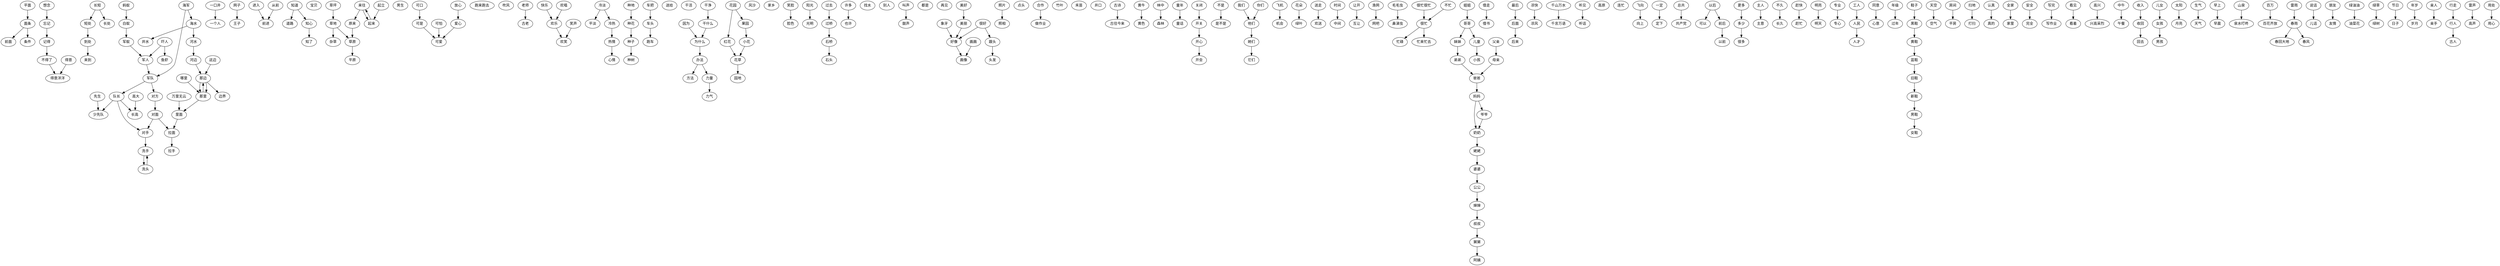 digraph G {

#六单元

面条
想念
忘记
长短
短处
对方
前面
一口井
网子
进入
从前
前进
知道
道路
这边
宝贝
鱼虾
原来
草原
平原
男生
爱心
可爱
跑来跑去
吹风
草地
老师
快乐
欢乐
古老
冷淡
平淡
冷热
热情
种地
种花
心情
对面
对手
车把
送给
干活

#五单元
因为
花园
风沙
海水
井水
家乡
园地
笑脸
脸色
阳光
光明
为什么
可口
可是
石头
办法
方法
许多
也许
找水
别人
到处
来到
那边
那里
吓人
叫声
都是
再见
象牙
好像
画像
照片
点头
做作业
海军
军队
竹叶
禾苗
石桥
井口

#四单元
古诗
起立
黄牛
黄色
林中
童年
童话
关闭
不是
我们
飞机
机会
美好
花朵
绿叶
他们
她们
送走
欢送
过去
时间
让开
得意
来往
网吧
很好
毛毛虫
古往今来
河水
很忙很忙
河边
哪里
姐姐
借走
借书
可怕
跟头
最后
力量
凉快
凉风

#第三单元
千山万水
千言万语
听见
听话
高原
连忙
飞向
向上
一定
欢唱
总共
以后
可以
更多
主人
主意
干净
不久
长久
先生
赶快
起来
明亮
干什么
专业
专心
工人
人才
同意
年级
队长
少先队
鞋子
蚂蚁
前后
以前
渔网
天空
空气
房间
平房

#第二单元
洗头
扫地
打扫
认真
父亲
母亲
爸爸
全家
家里
安全
完全
开关
写完
写作业
看见
看着
画画
高兴
开会
笑声
欢笑
妈妈
奶奶
中午
放心
收入
收回
合作
儿女
回去
太阳
生气
天气
早上
月亮
洗手

#一单元
山泉
百万
百花齐放
春回大地
万里无云
泉水叮咚
雷雨
春雨
春风
说话
朋友
高大
长高
欢乐
绿油油
你们
绿草
绿树
红花
花草
爷爷
节日
年岁
岁月
亲人
亲手
行走
行人
古人
雷声
高声
多少
用处
知道
知心
知了
不忙


好像 -> 画像
面条 -> 前面


想念  -> 忘记
长短  -> 短处
对方
前面
一口井
网子
进入
从前  -> 前进
知道 -> 道路
这边
宝贝
鱼虾
原来 -> 草原 -> 平原
男生
爱心 -> 可爱
跑来跑去
吹风
草地
老师
快乐 -> 欢乐
古老
冷淡 -> 平淡
冷热 -> 热情
种地 -> 种花 -> 种子 -> 种树
心情
对面 -> 对手
车把 -> 车头 -> 跑车
送给
干活

因为 -> 为什么
花园 -> 果园 -> 小花 -> 花草 -> 园地 
花园 -> 红花
风沙
海水 -> 井水
家乡
笑脸 -> 脸色
阳光 -> 光明
为什么
可口 -> 可是 -> 可爱
石头
办法 -> 方法
许多
也许
找水
别人
到处 -> 来到
那边 -> 那里
吓人
叫声 -> 鼓声
都是
再见
象牙 -> 好像
照片
点头
做作业
海军 -> 军队
竹叶
禾苗
石桥
井口

老师 -> 古老
吓人 -> 鱼虾
许多 -> 也许
冷淡 -> 冷热
热情 -> 心情
军队 -> 对方 -> 对面 -> 拉面 -> 拉手
照片 -> 照相

一口井 -> 一个人

进入 -> 前进
网子 -> 王子
平面 -> 面条 -> 条件



千山万水 -> 千言万语
听见 -> 听话
高原
连忙
飞向 -> 向上
一定 -> 定下
欢唱 -> 欢乐
总共 -> 共产党
以后 -> 可以 
以后 -> 前后
更多 -> 多少
主人 -> 主意
干净 -> 干什么
不久 -> 长久
先生 -> 少先队
赶快 -> 赶忙
起来 -> 来往
明亮 -> 明天
干什么 -> 为什么 -> 办法 -> 力量
专业 -> 专心
工人 -> 人民 -> 人才
同意 -> 心意
年级 -> 过年
队长 -> 少先队
鞋子 -> 黑鞋 -> 黄鞋  -> 蓝鞋 -> 旧鞋 -> 新鞋 -> 男鞋 -> 女鞋
蚂蚁 -> 白蚁 -> 军蚁 -> 军人 -> 军队 -> 队长 -> 对手 -> 洗手
队长 -> 长高
前后 -> 以前
渔网 -> 网吧
天空 -> 空气
房间 -> 平房

古诗 -> 古往今来 
起立 -> 起来
黄牛 -> 黄色
林中 -> 森林
童年 -> 童话
关闭 -> 开关
不是 -> 是不是
我们 -> 他们 -> 她们 -> 它们
飞机 -> 机会
美好 -> 美丽 -> 好像
花朵 -> 绿叶
送走 -> 欢送
过去 -> 过桥 -> 石桥 -> 石头
时间 -> 中间
让开 -> 互让
得意 -> 得意洋洋
来往 -> 起来
很好 -> 跟头
很好 -> 好像
毛毛虫 -> 鼻涕虫
河水 -> 河边  -> 那边 -> 边界
很忙很忙 -> 很忙 -> 忙碌
哪里 -> 那里 -> 那边
姐姐 -> 哥哥 -> 妹妹 -> 弟弟 -> 爸爸 -> 妈妈 -> 爷爷 -> 奶奶  -> 姥姥 -> 婆婆 -> 公公 -> 婶婶 -> 叔叔 -> 舅舅 -> 阿姨
哥哥 -> 儿童 -> 小孩
借走 -> 借书
可怕 -> 可爱
跟头 -> 头发
最后 -> 后面 -> 后来
力量 -> 力气
凉快 -> 凉风


那里 -> 里面 -> 拉面
海军 -> 海水 -> 河水
这边 -> 那边 -> 那里



#第二单元
洗头 -> 洗手
扫地 -> 打扫
认真 -> 真的
父亲 -> 母亲 -> 爸爸
全家 -> 家里
安全 -> 完全
开关 -> 开心 -> 开会
写完 -> 写作业
看见 -> 看着
画画 -> 画像
高兴 -> 兴高采烈
笑声 -> 欢笑
妈妈 -> 奶奶
中午 -> 午餐
放心 -> 爱心
收入 -> 收回 -> 回去
合作 -> 做作业
儿女 -> 女孩 -> 男孩
太阳 -> 月亮
生气 -> 天气
早上 -> 早晨
洗手 -> 洗头


山泉 -> 泉水叮咚
百万 -> 百花齐放
春雨 -> 春回大地
万里无云 -> 里面
雷雨 -> 春雨 -> 春风
说话 -> 儿话
朋友 -> 友情
高大 -> 长高
欢乐 -> 欢笑
绿油油 -> 油菜花
你们 -> 他们
绿草 -> 绿树
红花 -> 花草
节日 -> 日子
年岁 -> 岁月
亲人 -> 亲手
行走 -> 行人 -> 古人
雷声 -> 高声
多少 -> 很多
用处 -> 用心
知道 -> 知心 -> 知了
不忙 -> 很忙 -> 忙来忙去

短处 -> 到处
吓人 -> 军人
长短 -> 长处
忘记 -> 记得 -> 不得了 -> 得意洋洋

草坪 -> 草地 -> 杂草
草地 -> 草原
来往 -> 原来





}